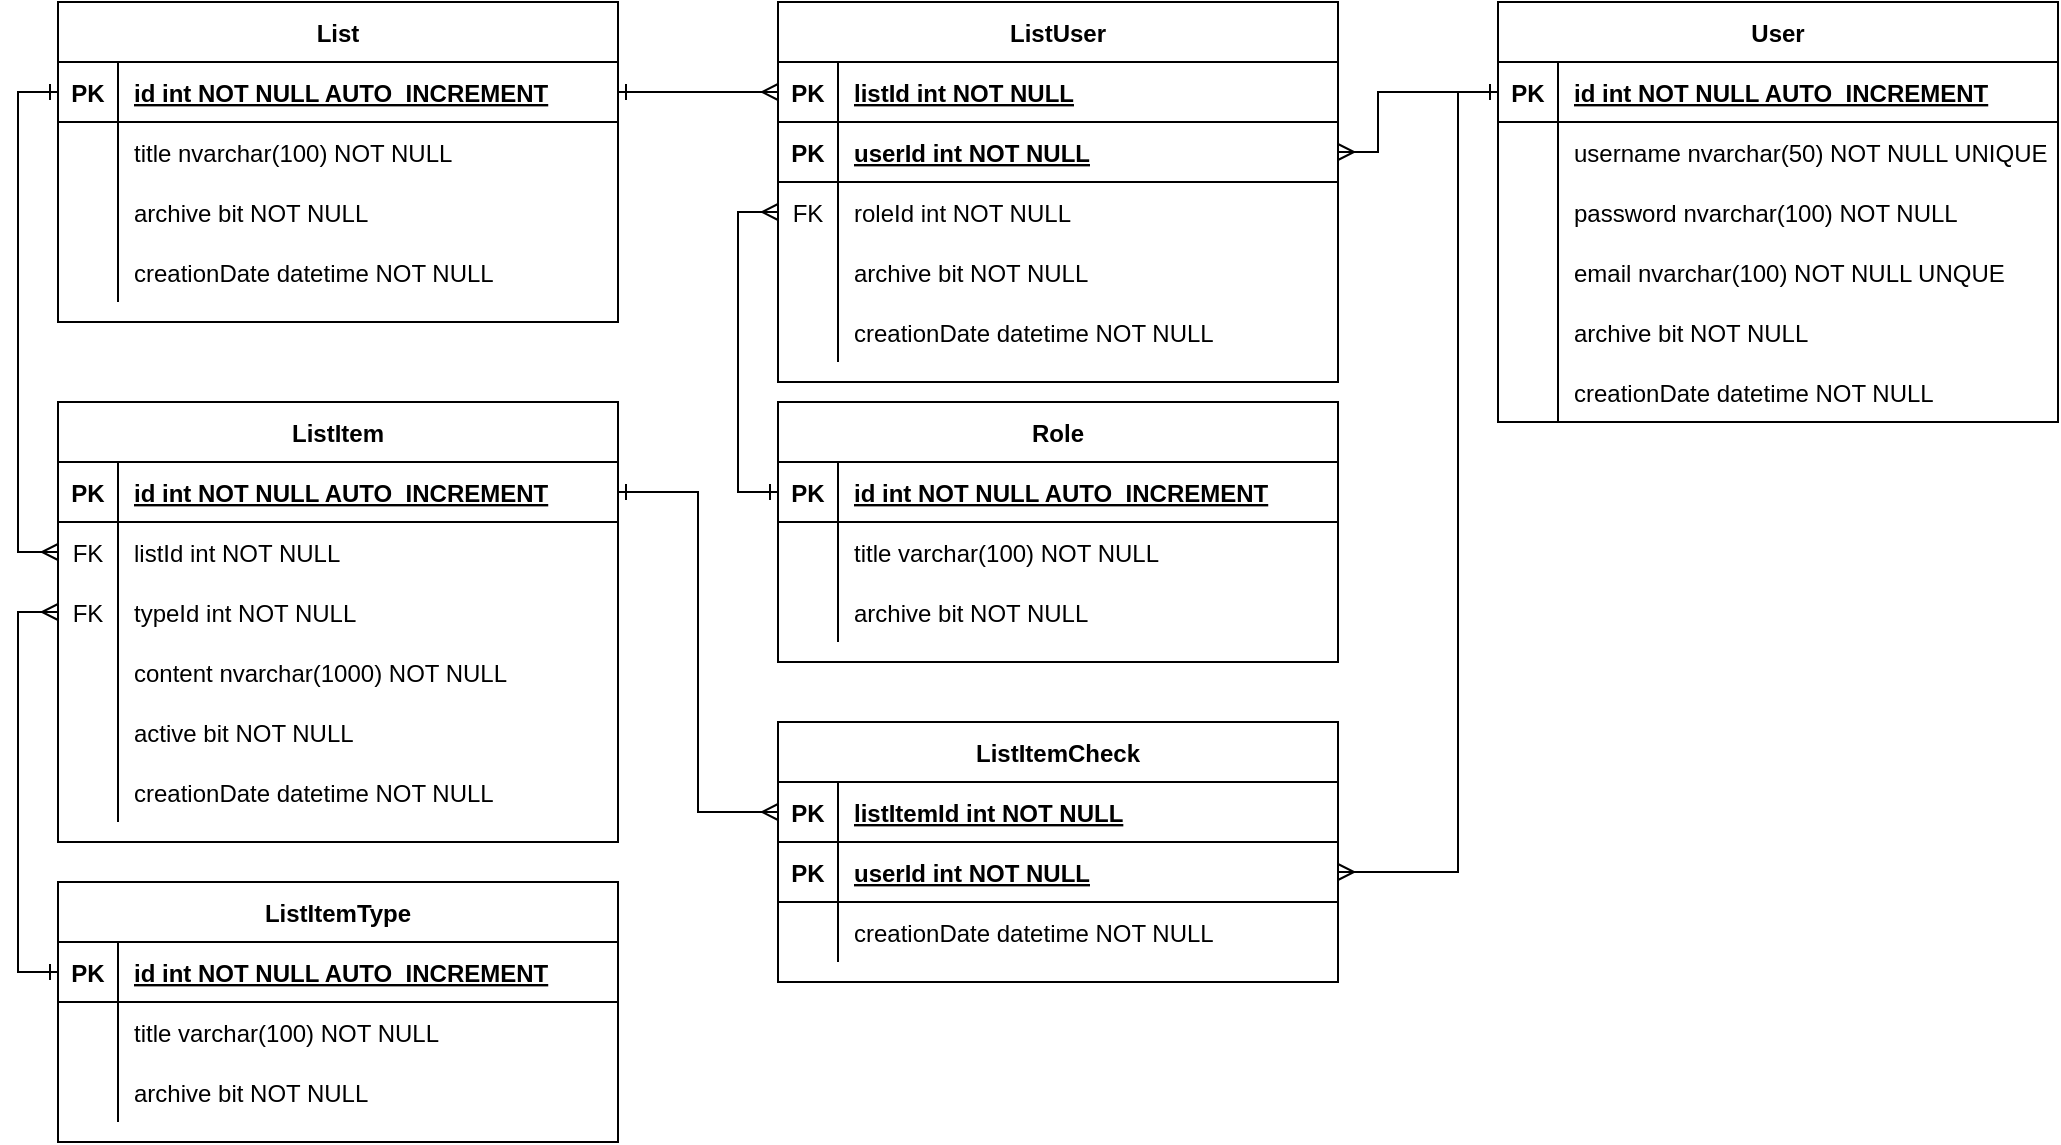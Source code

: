 <mxfile version="21.6.1" type="device">
  <diagram id="R2lEEEUBdFMjLlhIrx00" name="Page-1">
    <mxGraphModel dx="1434" dy="844" grid="1" gridSize="10" guides="1" tooltips="1" connect="1" arrows="1" fold="1" page="1" pageScale="1" pageWidth="850" pageHeight="1100" math="0" shadow="0" extFonts="Permanent Marker^https://fonts.googleapis.com/css?family=Permanent+Marker">
      <root>
        <mxCell id="0" />
        <mxCell id="1" parent="0" />
        <mxCell id="Uyb73LEU87o40-xnhjaz-1" value="User" style="shape=table;startSize=30;container=1;collapsible=1;childLayout=tableLayout;fixedRows=1;rowLines=0;fontStyle=1;align=center;resizeLast=1;" parent="1" vertex="1">
          <mxGeometry x="760" y="480" width="280" height="210" as="geometry" />
        </mxCell>
        <mxCell id="Uyb73LEU87o40-xnhjaz-2" value="" style="shape=partialRectangle;collapsible=0;dropTarget=0;pointerEvents=0;fillColor=none;points=[[0,0.5],[1,0.5]];portConstraint=eastwest;top=0;left=0;right=0;bottom=1;" parent="Uyb73LEU87o40-xnhjaz-1" vertex="1">
          <mxGeometry y="30" width="280" height="30" as="geometry" />
        </mxCell>
        <mxCell id="Uyb73LEU87o40-xnhjaz-3" value="PK" style="shape=partialRectangle;overflow=hidden;connectable=0;fillColor=none;top=0;left=0;bottom=0;right=0;fontStyle=1;" parent="Uyb73LEU87o40-xnhjaz-2" vertex="1">
          <mxGeometry width="30" height="30" as="geometry">
            <mxRectangle width="30" height="30" as="alternateBounds" />
          </mxGeometry>
        </mxCell>
        <mxCell id="Uyb73LEU87o40-xnhjaz-4" value="id int NOT NULL AUTO_INCREMENT" style="shape=partialRectangle;overflow=hidden;connectable=0;fillColor=none;top=0;left=0;bottom=0;right=0;align=left;spacingLeft=6;fontStyle=5;" parent="Uyb73LEU87o40-xnhjaz-2" vertex="1">
          <mxGeometry x="30" width="250" height="30" as="geometry">
            <mxRectangle width="250" height="30" as="alternateBounds" />
          </mxGeometry>
        </mxCell>
        <mxCell id="Uyb73LEU87o40-xnhjaz-5" value="" style="shape=partialRectangle;collapsible=0;dropTarget=0;pointerEvents=0;fillColor=none;points=[[0,0.5],[1,0.5]];portConstraint=eastwest;top=0;left=0;right=0;bottom=0;" parent="Uyb73LEU87o40-xnhjaz-1" vertex="1">
          <mxGeometry y="60" width="280" height="30" as="geometry" />
        </mxCell>
        <mxCell id="Uyb73LEU87o40-xnhjaz-6" value="" style="shape=partialRectangle;overflow=hidden;connectable=0;fillColor=none;top=0;left=0;bottom=0;right=0;" parent="Uyb73LEU87o40-xnhjaz-5" vertex="1">
          <mxGeometry width="30" height="30" as="geometry">
            <mxRectangle width="30" height="30" as="alternateBounds" />
          </mxGeometry>
        </mxCell>
        <mxCell id="Uyb73LEU87o40-xnhjaz-7" value="username nvarchar(50) NOT NULL UNIQUE" style="shape=partialRectangle;overflow=hidden;connectable=0;fillColor=none;top=0;left=0;bottom=0;right=0;align=left;spacingLeft=6;" parent="Uyb73LEU87o40-xnhjaz-5" vertex="1">
          <mxGeometry x="30" width="250" height="30" as="geometry">
            <mxRectangle width="250" height="30" as="alternateBounds" />
          </mxGeometry>
        </mxCell>
        <mxCell id="Uyb73LEU87o40-xnhjaz-12" style="shape=partialRectangle;collapsible=0;dropTarget=0;pointerEvents=0;fillColor=none;points=[[0,0.5],[1,0.5]];portConstraint=eastwest;top=0;left=0;right=0;bottom=0;" parent="Uyb73LEU87o40-xnhjaz-1" vertex="1">
          <mxGeometry y="90" width="280" height="30" as="geometry" />
        </mxCell>
        <mxCell id="Uyb73LEU87o40-xnhjaz-13" style="shape=partialRectangle;overflow=hidden;connectable=0;fillColor=none;top=0;left=0;bottom=0;right=0;" parent="Uyb73LEU87o40-xnhjaz-12" vertex="1">
          <mxGeometry width="30" height="30" as="geometry">
            <mxRectangle width="30" height="30" as="alternateBounds" />
          </mxGeometry>
        </mxCell>
        <mxCell id="Uyb73LEU87o40-xnhjaz-14" value="password nvarchar(100) NOT NULL" style="shape=partialRectangle;overflow=hidden;connectable=0;fillColor=none;top=0;left=0;bottom=0;right=0;align=left;spacingLeft=6;" parent="Uyb73LEU87o40-xnhjaz-12" vertex="1">
          <mxGeometry x="30" width="250" height="30" as="geometry">
            <mxRectangle width="250" height="30" as="alternateBounds" />
          </mxGeometry>
        </mxCell>
        <mxCell id="Uyb73LEU87o40-xnhjaz-15" style="shape=partialRectangle;collapsible=0;dropTarget=0;pointerEvents=0;fillColor=none;points=[[0,0.5],[1,0.5]];portConstraint=eastwest;top=0;left=0;right=0;bottom=0;" parent="Uyb73LEU87o40-xnhjaz-1" vertex="1">
          <mxGeometry y="120" width="280" height="30" as="geometry" />
        </mxCell>
        <mxCell id="Uyb73LEU87o40-xnhjaz-16" style="shape=partialRectangle;overflow=hidden;connectable=0;fillColor=none;top=0;left=0;bottom=0;right=0;" parent="Uyb73LEU87o40-xnhjaz-15" vertex="1">
          <mxGeometry width="30" height="30" as="geometry">
            <mxRectangle width="30" height="30" as="alternateBounds" />
          </mxGeometry>
        </mxCell>
        <mxCell id="Uyb73LEU87o40-xnhjaz-17" value="email nvarchar(100) NOT NULL UNQUE" style="shape=partialRectangle;overflow=hidden;connectable=0;fillColor=none;top=0;left=0;bottom=0;right=0;align=left;spacingLeft=6;" parent="Uyb73LEU87o40-xnhjaz-15" vertex="1">
          <mxGeometry x="30" width="250" height="30" as="geometry">
            <mxRectangle width="250" height="30" as="alternateBounds" />
          </mxGeometry>
        </mxCell>
        <mxCell id="Uyb73LEU87o40-xnhjaz-18" style="shape=partialRectangle;collapsible=0;dropTarget=0;pointerEvents=0;fillColor=none;points=[[0,0.5],[1,0.5]];portConstraint=eastwest;top=0;left=0;right=0;bottom=0;" parent="Uyb73LEU87o40-xnhjaz-1" vertex="1">
          <mxGeometry y="150" width="280" height="30" as="geometry" />
        </mxCell>
        <mxCell id="Uyb73LEU87o40-xnhjaz-19" style="shape=partialRectangle;overflow=hidden;connectable=0;fillColor=none;top=0;left=0;bottom=0;right=0;" parent="Uyb73LEU87o40-xnhjaz-18" vertex="1">
          <mxGeometry width="30" height="30" as="geometry">
            <mxRectangle width="30" height="30" as="alternateBounds" />
          </mxGeometry>
        </mxCell>
        <mxCell id="Uyb73LEU87o40-xnhjaz-20" value="archive bit NOT NULL" style="shape=partialRectangle;overflow=hidden;connectable=0;fillColor=none;top=0;left=0;bottom=0;right=0;align=left;spacingLeft=6;" parent="Uyb73LEU87o40-xnhjaz-18" vertex="1">
          <mxGeometry x="30" width="250" height="30" as="geometry">
            <mxRectangle width="250" height="30" as="alternateBounds" />
          </mxGeometry>
        </mxCell>
        <mxCell id="Y6rWO51jLn-5uOYz_iP0-89" style="shape=partialRectangle;collapsible=0;dropTarget=0;pointerEvents=0;fillColor=none;points=[[0,0.5],[1,0.5]];portConstraint=eastwest;top=0;left=0;right=0;bottom=0;" vertex="1" parent="Uyb73LEU87o40-xnhjaz-1">
          <mxGeometry y="180" width="280" height="30" as="geometry" />
        </mxCell>
        <mxCell id="Y6rWO51jLn-5uOYz_iP0-90" style="shape=partialRectangle;overflow=hidden;connectable=0;fillColor=none;top=0;left=0;bottom=0;right=0;" vertex="1" parent="Y6rWO51jLn-5uOYz_iP0-89">
          <mxGeometry width="30" height="30" as="geometry">
            <mxRectangle width="30" height="30" as="alternateBounds" />
          </mxGeometry>
        </mxCell>
        <mxCell id="Y6rWO51jLn-5uOYz_iP0-91" value="creationDate datetime NOT NULL" style="shape=partialRectangle;overflow=hidden;connectable=0;fillColor=none;top=0;left=0;bottom=0;right=0;align=left;spacingLeft=6;" vertex="1" parent="Y6rWO51jLn-5uOYz_iP0-89">
          <mxGeometry x="30" width="250" height="30" as="geometry">
            <mxRectangle width="250" height="30" as="alternateBounds" />
          </mxGeometry>
        </mxCell>
        <mxCell id="Uyb73LEU87o40-xnhjaz-21" value="List" style="shape=table;startSize=30;container=1;collapsible=1;childLayout=tableLayout;fixedRows=1;rowLines=0;fontStyle=1;align=center;resizeLast=1;" parent="1" vertex="1">
          <mxGeometry x="40" y="480" width="280" height="160" as="geometry" />
        </mxCell>
        <mxCell id="Uyb73LEU87o40-xnhjaz-22" value="" style="shape=partialRectangle;collapsible=0;dropTarget=0;pointerEvents=0;fillColor=none;points=[[0,0.5],[1,0.5]];portConstraint=eastwest;top=0;left=0;right=0;bottom=1;" parent="Uyb73LEU87o40-xnhjaz-21" vertex="1">
          <mxGeometry y="30" width="280" height="30" as="geometry" />
        </mxCell>
        <mxCell id="Uyb73LEU87o40-xnhjaz-23" value="PK" style="shape=partialRectangle;overflow=hidden;connectable=0;fillColor=none;top=0;left=0;bottom=0;right=0;fontStyle=1;" parent="Uyb73LEU87o40-xnhjaz-22" vertex="1">
          <mxGeometry width="30" height="30" as="geometry">
            <mxRectangle width="30" height="30" as="alternateBounds" />
          </mxGeometry>
        </mxCell>
        <mxCell id="Uyb73LEU87o40-xnhjaz-24" value="id int NOT NULL AUTO_INCREMENT" style="shape=partialRectangle;overflow=hidden;connectable=0;fillColor=none;top=0;left=0;bottom=0;right=0;align=left;spacingLeft=6;fontStyle=5;" parent="Uyb73LEU87o40-xnhjaz-22" vertex="1">
          <mxGeometry x="30" width="250" height="30" as="geometry">
            <mxRectangle width="250" height="30" as="alternateBounds" />
          </mxGeometry>
        </mxCell>
        <mxCell id="Uyb73LEU87o40-xnhjaz-25" value="" style="shape=partialRectangle;collapsible=0;dropTarget=0;pointerEvents=0;fillColor=none;points=[[0,0.5],[1,0.5]];portConstraint=eastwest;top=0;left=0;right=0;bottom=0;" parent="Uyb73LEU87o40-xnhjaz-21" vertex="1">
          <mxGeometry y="60" width="280" height="30" as="geometry" />
        </mxCell>
        <mxCell id="Uyb73LEU87o40-xnhjaz-26" value="" style="shape=partialRectangle;overflow=hidden;connectable=0;fillColor=none;top=0;left=0;bottom=0;right=0;" parent="Uyb73LEU87o40-xnhjaz-25" vertex="1">
          <mxGeometry width="30" height="30" as="geometry">
            <mxRectangle width="30" height="30" as="alternateBounds" />
          </mxGeometry>
        </mxCell>
        <mxCell id="Uyb73LEU87o40-xnhjaz-27" value="title nvarchar(100) NOT NULL" style="shape=partialRectangle;overflow=hidden;connectable=0;fillColor=none;top=0;left=0;bottom=0;right=0;align=left;spacingLeft=6;" parent="Uyb73LEU87o40-xnhjaz-25" vertex="1">
          <mxGeometry x="30" width="250" height="30" as="geometry">
            <mxRectangle width="250" height="30" as="alternateBounds" />
          </mxGeometry>
        </mxCell>
        <mxCell id="Y6rWO51jLn-5uOYz_iP0-44" style="shape=partialRectangle;collapsible=0;dropTarget=0;pointerEvents=0;fillColor=none;points=[[0,0.5],[1,0.5]];portConstraint=eastwest;top=0;left=0;right=0;bottom=0;" vertex="1" parent="Uyb73LEU87o40-xnhjaz-21">
          <mxGeometry y="90" width="280" height="30" as="geometry" />
        </mxCell>
        <mxCell id="Y6rWO51jLn-5uOYz_iP0-45" style="shape=partialRectangle;overflow=hidden;connectable=0;fillColor=none;top=0;left=0;bottom=0;right=0;" vertex="1" parent="Y6rWO51jLn-5uOYz_iP0-44">
          <mxGeometry width="30" height="30" as="geometry">
            <mxRectangle width="30" height="30" as="alternateBounds" />
          </mxGeometry>
        </mxCell>
        <mxCell id="Y6rWO51jLn-5uOYz_iP0-46" value="archive bit NOT NULL" style="shape=partialRectangle;overflow=hidden;connectable=0;fillColor=none;top=0;left=0;bottom=0;right=0;align=left;spacingLeft=6;" vertex="1" parent="Y6rWO51jLn-5uOYz_iP0-44">
          <mxGeometry x="30" width="250" height="30" as="geometry">
            <mxRectangle width="250" height="30" as="alternateBounds" />
          </mxGeometry>
        </mxCell>
        <mxCell id="Y6rWO51jLn-5uOYz_iP0-83" style="shape=partialRectangle;collapsible=0;dropTarget=0;pointerEvents=0;fillColor=none;points=[[0,0.5],[1,0.5]];portConstraint=eastwest;top=0;left=0;right=0;bottom=0;" vertex="1" parent="Uyb73LEU87o40-xnhjaz-21">
          <mxGeometry y="120" width="280" height="30" as="geometry" />
        </mxCell>
        <mxCell id="Y6rWO51jLn-5uOYz_iP0-84" style="shape=partialRectangle;overflow=hidden;connectable=0;fillColor=none;top=0;left=0;bottom=0;right=0;" vertex="1" parent="Y6rWO51jLn-5uOYz_iP0-83">
          <mxGeometry width="30" height="30" as="geometry">
            <mxRectangle width="30" height="30" as="alternateBounds" />
          </mxGeometry>
        </mxCell>
        <mxCell id="Y6rWO51jLn-5uOYz_iP0-85" value="creationDate datetime NOT NULL" style="shape=partialRectangle;overflow=hidden;connectable=0;fillColor=none;top=0;left=0;bottom=0;right=0;align=left;spacingLeft=6;" vertex="1" parent="Y6rWO51jLn-5uOYz_iP0-83">
          <mxGeometry x="30" width="250" height="30" as="geometry">
            <mxRectangle width="250" height="30" as="alternateBounds" />
          </mxGeometry>
        </mxCell>
        <mxCell id="Uyb73LEU87o40-xnhjaz-28" value="ListItem" style="shape=table;startSize=30;container=1;collapsible=1;childLayout=tableLayout;fixedRows=1;rowLines=0;fontStyle=1;align=center;resizeLast=1;" parent="1" vertex="1">
          <mxGeometry x="40" y="680" width="280" height="220" as="geometry" />
        </mxCell>
        <mxCell id="Uyb73LEU87o40-xnhjaz-29" value="" style="shape=partialRectangle;collapsible=0;dropTarget=0;pointerEvents=0;fillColor=none;points=[[0,0.5],[1,0.5]];portConstraint=eastwest;top=0;left=0;right=0;bottom=1;" parent="Uyb73LEU87o40-xnhjaz-28" vertex="1">
          <mxGeometry y="30" width="280" height="30" as="geometry" />
        </mxCell>
        <mxCell id="Uyb73LEU87o40-xnhjaz-30" value="PK" style="shape=partialRectangle;overflow=hidden;connectable=0;fillColor=none;top=0;left=0;bottom=0;right=0;fontStyle=1;" parent="Uyb73LEU87o40-xnhjaz-29" vertex="1">
          <mxGeometry width="30" height="30" as="geometry">
            <mxRectangle width="30" height="30" as="alternateBounds" />
          </mxGeometry>
        </mxCell>
        <mxCell id="Uyb73LEU87o40-xnhjaz-31" value="id int NOT NULL AUTO_INCREMENT" style="shape=partialRectangle;overflow=hidden;connectable=0;fillColor=none;top=0;left=0;bottom=0;right=0;align=left;spacingLeft=6;fontStyle=5;" parent="Uyb73LEU87o40-xnhjaz-29" vertex="1">
          <mxGeometry x="30" width="250" height="30" as="geometry">
            <mxRectangle width="250" height="30" as="alternateBounds" />
          </mxGeometry>
        </mxCell>
        <mxCell id="Y6rWO51jLn-5uOYz_iP0-7" style="shape=partialRectangle;collapsible=0;dropTarget=0;pointerEvents=0;fillColor=none;points=[[0,0.5],[1,0.5]];portConstraint=eastwest;top=0;left=0;right=0;bottom=0;" vertex="1" parent="Uyb73LEU87o40-xnhjaz-28">
          <mxGeometry y="60" width="280" height="30" as="geometry" />
        </mxCell>
        <mxCell id="Y6rWO51jLn-5uOYz_iP0-8" value="FK" style="shape=partialRectangle;overflow=hidden;connectable=0;fillColor=none;top=0;left=0;bottom=0;right=0;" vertex="1" parent="Y6rWO51jLn-5uOYz_iP0-7">
          <mxGeometry width="30" height="30" as="geometry">
            <mxRectangle width="30" height="30" as="alternateBounds" />
          </mxGeometry>
        </mxCell>
        <mxCell id="Y6rWO51jLn-5uOYz_iP0-9" value="listId int NOT NULL" style="shape=partialRectangle;overflow=hidden;connectable=0;fillColor=none;top=0;left=0;bottom=0;right=0;align=left;spacingLeft=6;" vertex="1" parent="Y6rWO51jLn-5uOYz_iP0-7">
          <mxGeometry x="30" width="250" height="30" as="geometry">
            <mxRectangle width="250" height="30" as="alternateBounds" />
          </mxGeometry>
        </mxCell>
        <mxCell id="Y6rWO51jLn-5uOYz_iP0-4" style="shape=partialRectangle;collapsible=0;dropTarget=0;pointerEvents=0;fillColor=none;points=[[0,0.5],[1,0.5]];portConstraint=eastwest;top=0;left=0;right=0;bottom=0;" vertex="1" parent="Uyb73LEU87o40-xnhjaz-28">
          <mxGeometry y="90" width="280" height="30" as="geometry" />
        </mxCell>
        <mxCell id="Y6rWO51jLn-5uOYz_iP0-5" value="FK" style="shape=partialRectangle;overflow=hidden;connectable=0;fillColor=none;top=0;left=0;bottom=0;right=0;" vertex="1" parent="Y6rWO51jLn-5uOYz_iP0-4">
          <mxGeometry width="30" height="30" as="geometry">
            <mxRectangle width="30" height="30" as="alternateBounds" />
          </mxGeometry>
        </mxCell>
        <mxCell id="Y6rWO51jLn-5uOYz_iP0-6" value="typeId int NOT NULL" style="shape=partialRectangle;overflow=hidden;connectable=0;fillColor=none;top=0;left=0;bottom=0;right=0;align=left;spacingLeft=6;" vertex="1" parent="Y6rWO51jLn-5uOYz_iP0-4">
          <mxGeometry x="30" width="250" height="30" as="geometry">
            <mxRectangle width="250" height="30" as="alternateBounds" />
          </mxGeometry>
        </mxCell>
        <mxCell id="Uyb73LEU87o40-xnhjaz-32" value="" style="shape=partialRectangle;collapsible=0;dropTarget=0;pointerEvents=0;fillColor=none;points=[[0,0.5],[1,0.5]];portConstraint=eastwest;top=0;left=0;right=0;bottom=0;" parent="Uyb73LEU87o40-xnhjaz-28" vertex="1">
          <mxGeometry y="120" width="280" height="30" as="geometry" />
        </mxCell>
        <mxCell id="Uyb73LEU87o40-xnhjaz-33" value="" style="shape=partialRectangle;overflow=hidden;connectable=0;fillColor=none;top=0;left=0;bottom=0;right=0;" parent="Uyb73LEU87o40-xnhjaz-32" vertex="1">
          <mxGeometry width="30" height="30" as="geometry">
            <mxRectangle width="30" height="30" as="alternateBounds" />
          </mxGeometry>
        </mxCell>
        <mxCell id="Uyb73LEU87o40-xnhjaz-34" value="content nvarchar(1000) NOT NULL" style="shape=partialRectangle;overflow=hidden;connectable=0;fillColor=none;top=0;left=0;bottom=0;right=0;align=left;spacingLeft=6;" parent="Uyb73LEU87o40-xnhjaz-32" vertex="1">
          <mxGeometry x="30" width="250" height="30" as="geometry">
            <mxRectangle width="250" height="30" as="alternateBounds" />
          </mxGeometry>
        </mxCell>
        <mxCell id="Y6rWO51jLn-5uOYz_iP0-1" style="shape=partialRectangle;collapsible=0;dropTarget=0;pointerEvents=0;fillColor=none;points=[[0,0.5],[1,0.5]];portConstraint=eastwest;top=0;left=0;right=0;bottom=0;" vertex="1" parent="Uyb73LEU87o40-xnhjaz-28">
          <mxGeometry y="150" width="280" height="30" as="geometry" />
        </mxCell>
        <mxCell id="Y6rWO51jLn-5uOYz_iP0-2" style="shape=partialRectangle;overflow=hidden;connectable=0;fillColor=none;top=0;left=0;bottom=0;right=0;" vertex="1" parent="Y6rWO51jLn-5uOYz_iP0-1">
          <mxGeometry width="30" height="30" as="geometry">
            <mxRectangle width="30" height="30" as="alternateBounds" />
          </mxGeometry>
        </mxCell>
        <mxCell id="Y6rWO51jLn-5uOYz_iP0-3" value="active bit NOT NULL" style="shape=partialRectangle;overflow=hidden;connectable=0;fillColor=none;top=0;left=0;bottom=0;right=0;align=left;spacingLeft=6;" vertex="1" parent="Y6rWO51jLn-5uOYz_iP0-1">
          <mxGeometry x="30" width="250" height="30" as="geometry">
            <mxRectangle width="250" height="30" as="alternateBounds" />
          </mxGeometry>
        </mxCell>
        <mxCell id="Y6rWO51jLn-5uOYz_iP0-86" style="shape=partialRectangle;collapsible=0;dropTarget=0;pointerEvents=0;fillColor=none;points=[[0,0.5],[1,0.5]];portConstraint=eastwest;top=0;left=0;right=0;bottom=0;" vertex="1" parent="Uyb73LEU87o40-xnhjaz-28">
          <mxGeometry y="180" width="280" height="30" as="geometry" />
        </mxCell>
        <mxCell id="Y6rWO51jLn-5uOYz_iP0-87" style="shape=partialRectangle;overflow=hidden;connectable=0;fillColor=none;top=0;left=0;bottom=0;right=0;" vertex="1" parent="Y6rWO51jLn-5uOYz_iP0-86">
          <mxGeometry width="30" height="30" as="geometry">
            <mxRectangle width="30" height="30" as="alternateBounds" />
          </mxGeometry>
        </mxCell>
        <mxCell id="Y6rWO51jLn-5uOYz_iP0-88" value="creationDate datetime NOT NULL" style="shape=partialRectangle;overflow=hidden;connectable=0;fillColor=none;top=0;left=0;bottom=0;right=0;align=left;spacingLeft=6;" vertex="1" parent="Y6rWO51jLn-5uOYz_iP0-86">
          <mxGeometry x="30" width="250" height="30" as="geometry">
            <mxRectangle width="250" height="30" as="alternateBounds" />
          </mxGeometry>
        </mxCell>
        <mxCell id="Y6rWO51jLn-5uOYz_iP0-13" style="edgeStyle=orthogonalEdgeStyle;rounded=0;orthogonalLoop=1;jettySize=auto;html=1;entryX=0;entryY=0.5;entryDx=0;entryDy=0;endArrow=ERmany;endFill=0;startArrow=ERone;startFill=0;" edge="1" parent="1" source="Uyb73LEU87o40-xnhjaz-22" target="Y6rWO51jLn-5uOYz_iP0-7">
          <mxGeometry relative="1" as="geometry" />
        </mxCell>
        <mxCell id="Y6rWO51jLn-5uOYz_iP0-14" value="ListUser" style="shape=table;startSize=30;container=1;collapsible=1;childLayout=tableLayout;fixedRows=1;rowLines=0;fontStyle=1;align=center;resizeLast=1;" vertex="1" parent="1">
          <mxGeometry x="400" y="480" width="280" height="190" as="geometry" />
        </mxCell>
        <mxCell id="Y6rWO51jLn-5uOYz_iP0-15" value="" style="shape=partialRectangle;collapsible=0;dropTarget=0;pointerEvents=0;fillColor=none;points=[[0,0.5],[1,0.5]];portConstraint=eastwest;top=0;left=0;right=0;bottom=1;" vertex="1" parent="Y6rWO51jLn-5uOYz_iP0-14">
          <mxGeometry y="30" width="280" height="30" as="geometry" />
        </mxCell>
        <mxCell id="Y6rWO51jLn-5uOYz_iP0-16" value="PK" style="shape=partialRectangle;overflow=hidden;connectable=0;fillColor=none;top=0;left=0;bottom=0;right=0;fontStyle=1;" vertex="1" parent="Y6rWO51jLn-5uOYz_iP0-15">
          <mxGeometry width="30" height="30" as="geometry">
            <mxRectangle width="30" height="30" as="alternateBounds" />
          </mxGeometry>
        </mxCell>
        <mxCell id="Y6rWO51jLn-5uOYz_iP0-17" value="listId int NOT NULL" style="shape=partialRectangle;overflow=hidden;connectable=0;fillColor=none;top=0;left=0;bottom=0;right=0;align=left;spacingLeft=6;fontStyle=5;" vertex="1" parent="Y6rWO51jLn-5uOYz_iP0-15">
          <mxGeometry x="30" width="250" height="30" as="geometry">
            <mxRectangle width="250" height="30" as="alternateBounds" />
          </mxGeometry>
        </mxCell>
        <mxCell id="Y6rWO51jLn-5uOYz_iP0-24" style="shape=partialRectangle;collapsible=0;dropTarget=0;pointerEvents=0;fillColor=none;points=[[0,0.5],[1,0.5]];portConstraint=eastwest;top=0;left=0;right=0;bottom=1;" vertex="1" parent="Y6rWO51jLn-5uOYz_iP0-14">
          <mxGeometry y="60" width="280" height="30" as="geometry" />
        </mxCell>
        <mxCell id="Y6rWO51jLn-5uOYz_iP0-25" value="PK" style="shape=partialRectangle;overflow=hidden;connectable=0;fillColor=none;top=0;left=0;bottom=0;right=0;fontStyle=1;" vertex="1" parent="Y6rWO51jLn-5uOYz_iP0-24">
          <mxGeometry width="30" height="30" as="geometry">
            <mxRectangle width="30" height="30" as="alternateBounds" />
          </mxGeometry>
        </mxCell>
        <mxCell id="Y6rWO51jLn-5uOYz_iP0-26" value="userId int NOT NULL" style="shape=partialRectangle;overflow=hidden;connectable=0;fillColor=none;top=0;left=0;bottom=0;right=0;align=left;spacingLeft=6;fontStyle=5;" vertex="1" parent="Y6rWO51jLn-5uOYz_iP0-24">
          <mxGeometry x="30" width="250" height="30" as="geometry">
            <mxRectangle width="250" height="30" as="alternateBounds" />
          </mxGeometry>
        </mxCell>
        <mxCell id="Y6rWO51jLn-5uOYz_iP0-21" style="shape=partialRectangle;collapsible=0;dropTarget=0;pointerEvents=0;fillColor=none;points=[[0,0.5],[1,0.5]];portConstraint=eastwest;top=0;left=0;right=0;bottom=0;" vertex="1" parent="Y6rWO51jLn-5uOYz_iP0-14">
          <mxGeometry y="90" width="280" height="30" as="geometry" />
        </mxCell>
        <mxCell id="Y6rWO51jLn-5uOYz_iP0-22" value="FK" style="shape=partialRectangle;overflow=hidden;connectable=0;fillColor=none;top=0;left=0;bottom=0;right=0;" vertex="1" parent="Y6rWO51jLn-5uOYz_iP0-21">
          <mxGeometry width="30" height="30" as="geometry">
            <mxRectangle width="30" height="30" as="alternateBounds" />
          </mxGeometry>
        </mxCell>
        <mxCell id="Y6rWO51jLn-5uOYz_iP0-23" value="roleId int NOT NULL" style="shape=partialRectangle;overflow=hidden;connectable=0;fillColor=none;top=0;left=0;bottom=0;right=0;align=left;spacingLeft=6;" vertex="1" parent="Y6rWO51jLn-5uOYz_iP0-21">
          <mxGeometry x="30" width="250" height="30" as="geometry">
            <mxRectangle width="250" height="30" as="alternateBounds" />
          </mxGeometry>
        </mxCell>
        <mxCell id="Y6rWO51jLn-5uOYz_iP0-38" style="shape=partialRectangle;collapsible=0;dropTarget=0;pointerEvents=0;fillColor=none;points=[[0,0.5],[1,0.5]];portConstraint=eastwest;top=0;left=0;right=0;bottom=0;" vertex="1" parent="Y6rWO51jLn-5uOYz_iP0-14">
          <mxGeometry y="120" width="280" height="30" as="geometry" />
        </mxCell>
        <mxCell id="Y6rWO51jLn-5uOYz_iP0-39" style="shape=partialRectangle;overflow=hidden;connectable=0;fillColor=none;top=0;left=0;bottom=0;right=0;" vertex="1" parent="Y6rWO51jLn-5uOYz_iP0-38">
          <mxGeometry width="30" height="30" as="geometry">
            <mxRectangle width="30" height="30" as="alternateBounds" />
          </mxGeometry>
        </mxCell>
        <mxCell id="Y6rWO51jLn-5uOYz_iP0-40" value="archive bit NOT NULL" style="shape=partialRectangle;overflow=hidden;connectable=0;fillColor=none;top=0;left=0;bottom=0;right=0;align=left;spacingLeft=6;" vertex="1" parent="Y6rWO51jLn-5uOYz_iP0-38">
          <mxGeometry x="30" width="250" height="30" as="geometry">
            <mxRectangle width="250" height="30" as="alternateBounds" />
          </mxGeometry>
        </mxCell>
        <mxCell id="Y6rWO51jLn-5uOYz_iP0-80" style="shape=partialRectangle;collapsible=0;dropTarget=0;pointerEvents=0;fillColor=none;points=[[0,0.5],[1,0.5]];portConstraint=eastwest;top=0;left=0;right=0;bottom=0;" vertex="1" parent="Y6rWO51jLn-5uOYz_iP0-14">
          <mxGeometry y="150" width="280" height="30" as="geometry" />
        </mxCell>
        <mxCell id="Y6rWO51jLn-5uOYz_iP0-81" style="shape=partialRectangle;overflow=hidden;connectable=0;fillColor=none;top=0;left=0;bottom=0;right=0;" vertex="1" parent="Y6rWO51jLn-5uOYz_iP0-80">
          <mxGeometry width="30" height="30" as="geometry">
            <mxRectangle width="30" height="30" as="alternateBounds" />
          </mxGeometry>
        </mxCell>
        <mxCell id="Y6rWO51jLn-5uOYz_iP0-82" value="creationDate datetime NOT NULL" style="shape=partialRectangle;overflow=hidden;connectable=0;fillColor=none;top=0;left=0;bottom=0;right=0;align=left;spacingLeft=6;" vertex="1" parent="Y6rWO51jLn-5uOYz_iP0-80">
          <mxGeometry x="30" width="250" height="30" as="geometry">
            <mxRectangle width="250" height="30" as="alternateBounds" />
          </mxGeometry>
        </mxCell>
        <mxCell id="Y6rWO51jLn-5uOYz_iP0-27" style="edgeStyle=orthogonalEdgeStyle;rounded=0;orthogonalLoop=1;jettySize=auto;html=1;entryX=0;entryY=0.5;entryDx=0;entryDy=0;startArrow=ERone;startFill=0;endArrow=ERmany;endFill=0;" edge="1" parent="1" source="Uyb73LEU87o40-xnhjaz-22" target="Y6rWO51jLn-5uOYz_iP0-15">
          <mxGeometry relative="1" as="geometry" />
        </mxCell>
        <mxCell id="Y6rWO51jLn-5uOYz_iP0-28" style="edgeStyle=orthogonalEdgeStyle;rounded=0;orthogonalLoop=1;jettySize=auto;html=1;entryX=1;entryY=0.5;entryDx=0;entryDy=0;endArrow=ERmany;endFill=0;startArrow=ERone;startFill=0;" edge="1" parent="1" source="Uyb73LEU87o40-xnhjaz-2" target="Y6rWO51jLn-5uOYz_iP0-24">
          <mxGeometry relative="1" as="geometry">
            <Array as="points">
              <mxPoint x="700" y="525" />
              <mxPoint x="700" y="555" />
            </Array>
          </mxGeometry>
        </mxCell>
        <mxCell id="Y6rWO51jLn-5uOYz_iP0-29" value="Role" style="shape=table;startSize=30;container=1;collapsible=1;childLayout=tableLayout;fixedRows=1;rowLines=0;fontStyle=1;align=center;resizeLast=1;" vertex="1" parent="1">
          <mxGeometry x="400" y="680" width="280" height="130" as="geometry" />
        </mxCell>
        <mxCell id="Y6rWO51jLn-5uOYz_iP0-30" value="" style="shape=partialRectangle;collapsible=0;dropTarget=0;pointerEvents=0;fillColor=none;points=[[0,0.5],[1,0.5]];portConstraint=eastwest;top=0;left=0;right=0;bottom=1;" vertex="1" parent="Y6rWO51jLn-5uOYz_iP0-29">
          <mxGeometry y="30" width="280" height="30" as="geometry" />
        </mxCell>
        <mxCell id="Y6rWO51jLn-5uOYz_iP0-31" value="PK" style="shape=partialRectangle;overflow=hidden;connectable=0;fillColor=none;top=0;left=0;bottom=0;right=0;fontStyle=1;" vertex="1" parent="Y6rWO51jLn-5uOYz_iP0-30">
          <mxGeometry width="30" height="30" as="geometry">
            <mxRectangle width="30" height="30" as="alternateBounds" />
          </mxGeometry>
        </mxCell>
        <mxCell id="Y6rWO51jLn-5uOYz_iP0-32" value="id int NOT NULL AUTO_INCREMENT" style="shape=partialRectangle;overflow=hidden;connectable=0;fillColor=none;top=0;left=0;bottom=0;right=0;align=left;spacingLeft=6;fontStyle=5;" vertex="1" parent="Y6rWO51jLn-5uOYz_iP0-30">
          <mxGeometry x="30" width="250" height="30" as="geometry">
            <mxRectangle width="250" height="30" as="alternateBounds" />
          </mxGeometry>
        </mxCell>
        <mxCell id="Y6rWO51jLn-5uOYz_iP0-33" value="" style="shape=partialRectangle;collapsible=0;dropTarget=0;pointerEvents=0;fillColor=none;points=[[0,0.5],[1,0.5]];portConstraint=eastwest;top=0;left=0;right=0;bottom=0;" vertex="1" parent="Y6rWO51jLn-5uOYz_iP0-29">
          <mxGeometry y="60" width="280" height="30" as="geometry" />
        </mxCell>
        <mxCell id="Y6rWO51jLn-5uOYz_iP0-34" value="" style="shape=partialRectangle;overflow=hidden;connectable=0;fillColor=none;top=0;left=0;bottom=0;right=0;" vertex="1" parent="Y6rWO51jLn-5uOYz_iP0-33">
          <mxGeometry width="30" height="30" as="geometry">
            <mxRectangle width="30" height="30" as="alternateBounds" />
          </mxGeometry>
        </mxCell>
        <mxCell id="Y6rWO51jLn-5uOYz_iP0-35" value="title varchar(100) NOT NULL" style="shape=partialRectangle;overflow=hidden;connectable=0;fillColor=none;top=0;left=0;bottom=0;right=0;align=left;spacingLeft=6;" vertex="1" parent="Y6rWO51jLn-5uOYz_iP0-33">
          <mxGeometry x="30" width="250" height="30" as="geometry">
            <mxRectangle width="250" height="30" as="alternateBounds" />
          </mxGeometry>
        </mxCell>
        <mxCell id="Y6rWO51jLn-5uOYz_iP0-41" style="shape=partialRectangle;collapsible=0;dropTarget=0;pointerEvents=0;fillColor=none;points=[[0,0.5],[1,0.5]];portConstraint=eastwest;top=0;left=0;right=0;bottom=0;" vertex="1" parent="Y6rWO51jLn-5uOYz_iP0-29">
          <mxGeometry y="90" width="280" height="30" as="geometry" />
        </mxCell>
        <mxCell id="Y6rWO51jLn-5uOYz_iP0-42" style="shape=partialRectangle;overflow=hidden;connectable=0;fillColor=none;top=0;left=0;bottom=0;right=0;" vertex="1" parent="Y6rWO51jLn-5uOYz_iP0-41">
          <mxGeometry width="30" height="30" as="geometry">
            <mxRectangle width="30" height="30" as="alternateBounds" />
          </mxGeometry>
        </mxCell>
        <mxCell id="Y6rWO51jLn-5uOYz_iP0-43" value="archive bit NOT NULL" style="shape=partialRectangle;overflow=hidden;connectable=0;fillColor=none;top=0;left=0;bottom=0;right=0;align=left;spacingLeft=6;" vertex="1" parent="Y6rWO51jLn-5uOYz_iP0-41">
          <mxGeometry x="30" width="250" height="30" as="geometry">
            <mxRectangle width="250" height="30" as="alternateBounds" />
          </mxGeometry>
        </mxCell>
        <mxCell id="Y6rWO51jLn-5uOYz_iP0-37" style="edgeStyle=orthogonalEdgeStyle;rounded=0;orthogonalLoop=1;jettySize=auto;html=1;entryX=0;entryY=0.5;entryDx=0;entryDy=0;endArrow=ERmany;endFill=0;startArrow=ERone;startFill=0;" edge="1" parent="1" source="Y6rWO51jLn-5uOYz_iP0-30" target="Y6rWO51jLn-5uOYz_iP0-21">
          <mxGeometry relative="1" as="geometry" />
        </mxCell>
        <mxCell id="Y6rWO51jLn-5uOYz_iP0-47" value="ListItemType" style="shape=table;startSize=30;container=1;collapsible=1;childLayout=tableLayout;fixedRows=1;rowLines=0;fontStyle=1;align=center;resizeLast=1;" vertex="1" parent="1">
          <mxGeometry x="40" y="920" width="280" height="130" as="geometry" />
        </mxCell>
        <mxCell id="Y6rWO51jLn-5uOYz_iP0-48" value="" style="shape=partialRectangle;collapsible=0;dropTarget=0;pointerEvents=0;fillColor=none;points=[[0,0.5],[1,0.5]];portConstraint=eastwest;top=0;left=0;right=0;bottom=1;" vertex="1" parent="Y6rWO51jLn-5uOYz_iP0-47">
          <mxGeometry y="30" width="280" height="30" as="geometry" />
        </mxCell>
        <mxCell id="Y6rWO51jLn-5uOYz_iP0-49" value="PK" style="shape=partialRectangle;overflow=hidden;connectable=0;fillColor=none;top=0;left=0;bottom=0;right=0;fontStyle=1;" vertex="1" parent="Y6rWO51jLn-5uOYz_iP0-48">
          <mxGeometry width="30" height="30" as="geometry">
            <mxRectangle width="30" height="30" as="alternateBounds" />
          </mxGeometry>
        </mxCell>
        <mxCell id="Y6rWO51jLn-5uOYz_iP0-50" value="id int NOT NULL AUTO_INCREMENT" style="shape=partialRectangle;overflow=hidden;connectable=0;fillColor=none;top=0;left=0;bottom=0;right=0;align=left;spacingLeft=6;fontStyle=5;" vertex="1" parent="Y6rWO51jLn-5uOYz_iP0-48">
          <mxGeometry x="30" width="250" height="30" as="geometry">
            <mxRectangle width="250" height="30" as="alternateBounds" />
          </mxGeometry>
        </mxCell>
        <mxCell id="Y6rWO51jLn-5uOYz_iP0-51" value="" style="shape=partialRectangle;collapsible=0;dropTarget=0;pointerEvents=0;fillColor=none;points=[[0,0.5],[1,0.5]];portConstraint=eastwest;top=0;left=0;right=0;bottom=0;" vertex="1" parent="Y6rWO51jLn-5uOYz_iP0-47">
          <mxGeometry y="60" width="280" height="30" as="geometry" />
        </mxCell>
        <mxCell id="Y6rWO51jLn-5uOYz_iP0-52" value="" style="shape=partialRectangle;overflow=hidden;connectable=0;fillColor=none;top=0;left=0;bottom=0;right=0;" vertex="1" parent="Y6rWO51jLn-5uOYz_iP0-51">
          <mxGeometry width="30" height="30" as="geometry">
            <mxRectangle width="30" height="30" as="alternateBounds" />
          </mxGeometry>
        </mxCell>
        <mxCell id="Y6rWO51jLn-5uOYz_iP0-53" value="title varchar(100) NOT NULL" style="shape=partialRectangle;overflow=hidden;connectable=0;fillColor=none;top=0;left=0;bottom=0;right=0;align=left;spacingLeft=6;" vertex="1" parent="Y6rWO51jLn-5uOYz_iP0-51">
          <mxGeometry x="30" width="250" height="30" as="geometry">
            <mxRectangle width="250" height="30" as="alternateBounds" />
          </mxGeometry>
        </mxCell>
        <mxCell id="Y6rWO51jLn-5uOYz_iP0-54" style="shape=partialRectangle;collapsible=0;dropTarget=0;pointerEvents=0;fillColor=none;points=[[0,0.5],[1,0.5]];portConstraint=eastwest;top=0;left=0;right=0;bottom=0;" vertex="1" parent="Y6rWO51jLn-5uOYz_iP0-47">
          <mxGeometry y="90" width="280" height="30" as="geometry" />
        </mxCell>
        <mxCell id="Y6rWO51jLn-5uOYz_iP0-55" style="shape=partialRectangle;overflow=hidden;connectable=0;fillColor=none;top=0;left=0;bottom=0;right=0;" vertex="1" parent="Y6rWO51jLn-5uOYz_iP0-54">
          <mxGeometry width="30" height="30" as="geometry">
            <mxRectangle width="30" height="30" as="alternateBounds" />
          </mxGeometry>
        </mxCell>
        <mxCell id="Y6rWO51jLn-5uOYz_iP0-56" value="archive bit NOT NULL" style="shape=partialRectangle;overflow=hidden;connectable=0;fillColor=none;top=0;left=0;bottom=0;right=0;align=left;spacingLeft=6;" vertex="1" parent="Y6rWO51jLn-5uOYz_iP0-54">
          <mxGeometry x="30" width="250" height="30" as="geometry">
            <mxRectangle width="250" height="30" as="alternateBounds" />
          </mxGeometry>
        </mxCell>
        <mxCell id="Y6rWO51jLn-5uOYz_iP0-57" style="edgeStyle=orthogonalEdgeStyle;rounded=0;orthogonalLoop=1;jettySize=auto;html=1;entryX=0;entryY=0.5;entryDx=0;entryDy=0;endArrow=ERmany;endFill=0;startArrow=ERone;startFill=0;" edge="1" parent="1" source="Y6rWO51jLn-5uOYz_iP0-48" target="Y6rWO51jLn-5uOYz_iP0-4">
          <mxGeometry relative="1" as="geometry" />
        </mxCell>
        <mxCell id="Y6rWO51jLn-5uOYz_iP0-59" value="ListItemCheck" style="shape=table;startSize=30;container=1;collapsible=1;childLayout=tableLayout;fixedRows=1;rowLines=0;fontStyle=1;align=center;resizeLast=1;" vertex="1" parent="1">
          <mxGeometry x="400" y="840" width="280" height="130" as="geometry" />
        </mxCell>
        <mxCell id="Y6rWO51jLn-5uOYz_iP0-60" value="" style="shape=partialRectangle;collapsible=0;dropTarget=0;pointerEvents=0;fillColor=none;points=[[0,0.5],[1,0.5]];portConstraint=eastwest;top=0;left=0;right=0;bottom=1;" vertex="1" parent="Y6rWO51jLn-5uOYz_iP0-59">
          <mxGeometry y="30" width="280" height="30" as="geometry" />
        </mxCell>
        <mxCell id="Y6rWO51jLn-5uOYz_iP0-61" value="PK" style="shape=partialRectangle;overflow=hidden;connectable=0;fillColor=none;top=0;left=0;bottom=0;right=0;fontStyle=1;" vertex="1" parent="Y6rWO51jLn-5uOYz_iP0-60">
          <mxGeometry width="30" height="30" as="geometry">
            <mxRectangle width="30" height="30" as="alternateBounds" />
          </mxGeometry>
        </mxCell>
        <mxCell id="Y6rWO51jLn-5uOYz_iP0-62" value="listItemId int NOT NULL" style="shape=partialRectangle;overflow=hidden;connectable=0;fillColor=none;top=0;left=0;bottom=0;right=0;align=left;spacingLeft=6;fontStyle=5;" vertex="1" parent="Y6rWO51jLn-5uOYz_iP0-60">
          <mxGeometry x="30" width="250" height="30" as="geometry">
            <mxRectangle width="250" height="30" as="alternateBounds" />
          </mxGeometry>
        </mxCell>
        <mxCell id="Y6rWO51jLn-5uOYz_iP0-72" style="shape=partialRectangle;collapsible=0;dropTarget=0;pointerEvents=0;fillColor=none;points=[[0,0.5],[1,0.5]];portConstraint=eastwest;top=0;left=0;right=0;bottom=1;" vertex="1" parent="Y6rWO51jLn-5uOYz_iP0-59">
          <mxGeometry y="60" width="280" height="30" as="geometry" />
        </mxCell>
        <mxCell id="Y6rWO51jLn-5uOYz_iP0-73" value="PK" style="shape=partialRectangle;overflow=hidden;connectable=0;fillColor=none;top=0;left=0;bottom=0;right=0;fontStyle=1;" vertex="1" parent="Y6rWO51jLn-5uOYz_iP0-72">
          <mxGeometry width="30" height="30" as="geometry">
            <mxRectangle width="30" height="30" as="alternateBounds" />
          </mxGeometry>
        </mxCell>
        <mxCell id="Y6rWO51jLn-5uOYz_iP0-74" value="userId int NOT NULL" style="shape=partialRectangle;overflow=hidden;connectable=0;fillColor=none;top=0;left=0;bottom=0;right=0;align=left;spacingLeft=6;fontStyle=5;" vertex="1" parent="Y6rWO51jLn-5uOYz_iP0-72">
          <mxGeometry x="30" width="250" height="30" as="geometry">
            <mxRectangle width="250" height="30" as="alternateBounds" />
          </mxGeometry>
        </mxCell>
        <mxCell id="Y6rWO51jLn-5uOYz_iP0-63" value="" style="shape=partialRectangle;collapsible=0;dropTarget=0;pointerEvents=0;fillColor=none;points=[[0,0.5],[1,0.5]];portConstraint=eastwest;top=0;left=0;right=0;bottom=0;" vertex="1" parent="Y6rWO51jLn-5uOYz_iP0-59">
          <mxGeometry y="90" width="280" height="30" as="geometry" />
        </mxCell>
        <mxCell id="Y6rWO51jLn-5uOYz_iP0-64" value="" style="shape=partialRectangle;overflow=hidden;connectable=0;fillColor=none;top=0;left=0;bottom=0;right=0;" vertex="1" parent="Y6rWO51jLn-5uOYz_iP0-63">
          <mxGeometry width="30" height="30" as="geometry">
            <mxRectangle width="30" height="30" as="alternateBounds" />
          </mxGeometry>
        </mxCell>
        <mxCell id="Y6rWO51jLn-5uOYz_iP0-65" value="creationDate datetime NOT NULL" style="shape=partialRectangle;overflow=hidden;connectable=0;fillColor=none;top=0;left=0;bottom=0;right=0;align=left;spacingLeft=6;" vertex="1" parent="Y6rWO51jLn-5uOYz_iP0-63">
          <mxGeometry x="30" width="250" height="30" as="geometry">
            <mxRectangle width="250" height="30" as="alternateBounds" />
          </mxGeometry>
        </mxCell>
        <mxCell id="Y6rWO51jLn-5uOYz_iP0-75" style="edgeStyle=orthogonalEdgeStyle;rounded=0;orthogonalLoop=1;jettySize=auto;html=1;entryX=0;entryY=0.5;entryDx=0;entryDy=0;endArrow=ERmany;endFill=0;startArrow=ERone;startFill=0;" edge="1" parent="1" source="Uyb73LEU87o40-xnhjaz-29" target="Y6rWO51jLn-5uOYz_iP0-60">
          <mxGeometry relative="1" as="geometry" />
        </mxCell>
        <mxCell id="Y6rWO51jLn-5uOYz_iP0-76" style="edgeStyle=orthogonalEdgeStyle;rounded=0;orthogonalLoop=1;jettySize=auto;html=1;entryX=1;entryY=0.5;entryDx=0;entryDy=0;startArrow=ERone;startFill=0;endArrow=ERmany;endFill=0;" edge="1" parent="1" source="Uyb73LEU87o40-xnhjaz-2" target="Y6rWO51jLn-5uOYz_iP0-72">
          <mxGeometry relative="1" as="geometry">
            <Array as="points">
              <mxPoint x="740" y="525" />
              <mxPoint x="740" y="915" />
            </Array>
          </mxGeometry>
        </mxCell>
      </root>
    </mxGraphModel>
  </diagram>
</mxfile>
